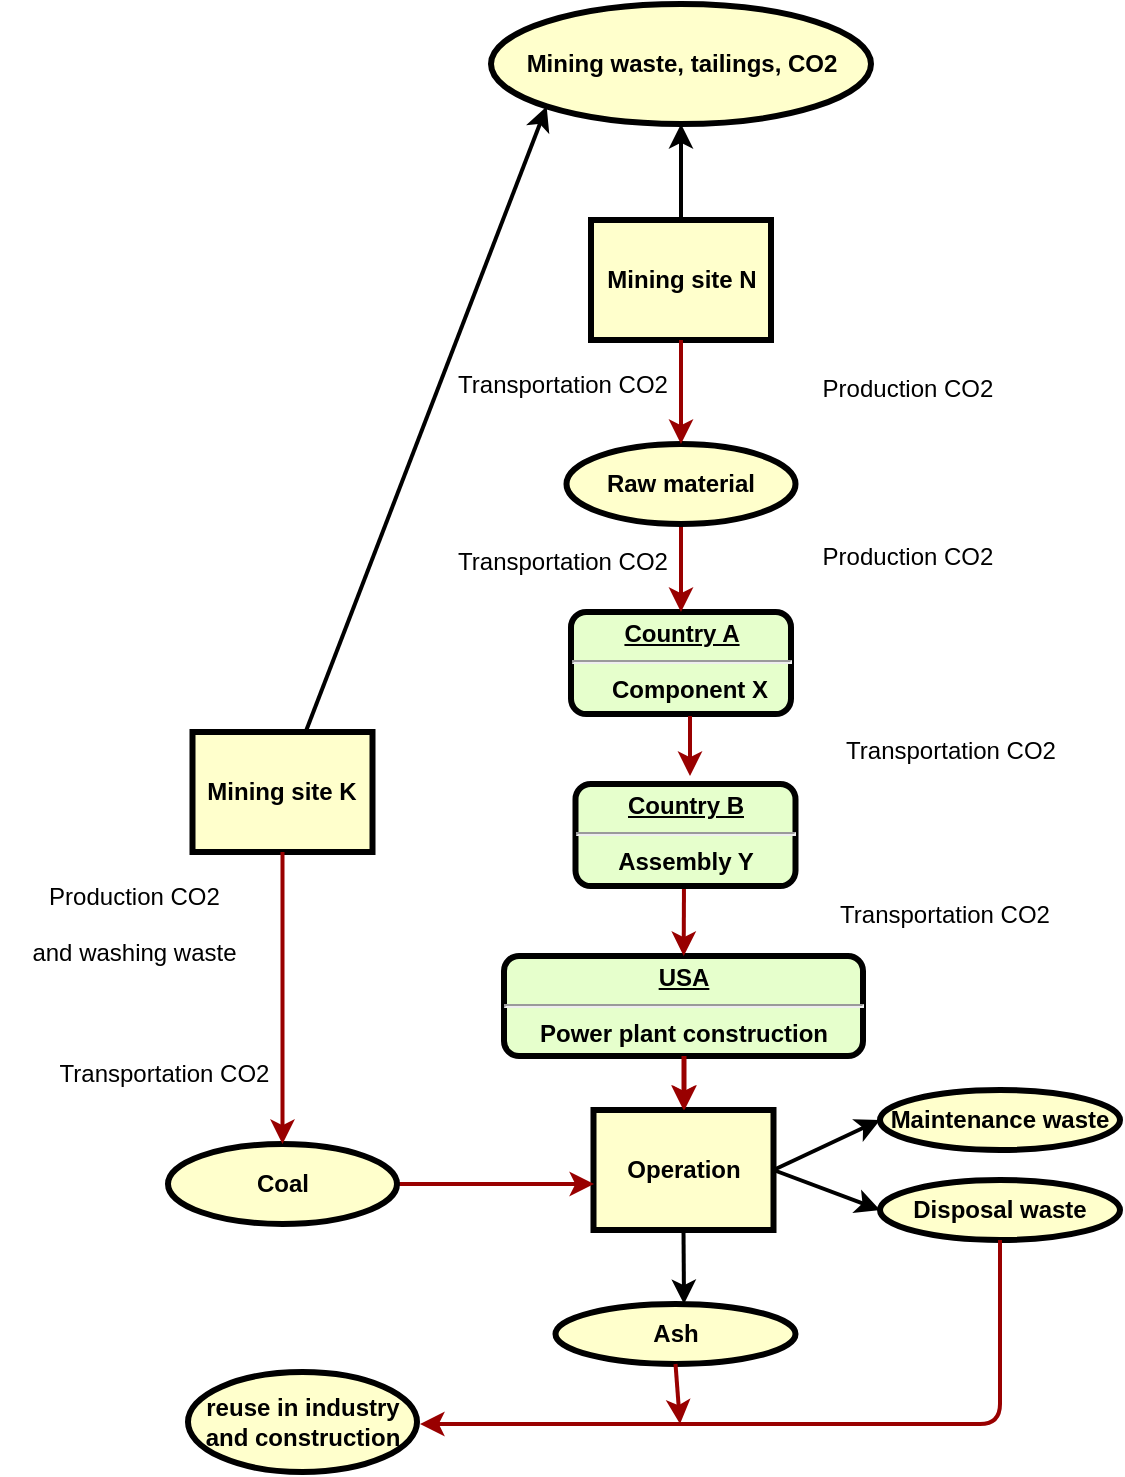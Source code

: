 <mxfile version="20.0.4" type="device"><diagram name="Page-1" id="c7558073-3199-34d8-9f00-42111426c3f3"><mxGraphModel dx="1102" dy="754" grid="1" gridSize="10" guides="1" tooltips="1" connect="1" arrows="1" fold="1" page="1" pageScale="1" pageWidth="826" pageHeight="1169" background="none" math="0" shadow="0"><root><mxCell id="0"/><mxCell id="1" parent="0"/><mxCell id="6" value="&lt;p style=&quot;margin: 0px; margin-top: 4px; text-align: center; text-decoration: underline;&quot;&gt;&lt;strong&gt;Country A&lt;br&gt;&lt;/strong&gt;&lt;/p&gt;&lt;hr&gt;&lt;p style=&quot;margin: 0px; margin-left: 8px;&quot;&gt;Component X&lt;br&gt;&lt;/p&gt;" style="verticalAlign=middle;align=center;overflow=fill;fontSize=12;fontFamily=Helvetica;html=1;rounded=1;fontStyle=1;strokeWidth=3;fillColor=#E6FFCC" parent="1" vertex="1"><mxGeometry x="465.5" y="354" width="110" height="51" as="geometry"/></mxCell><mxCell id="10" value="&lt;p style=&quot;margin: 0px; margin-top: 4px; text-align: center; text-decoration: underline;&quot;&gt;&lt;strong&gt;USA&lt;br&gt;&lt;/strong&gt;&lt;/p&gt;&lt;hr&gt;Power plant construction" style="verticalAlign=middle;align=center;overflow=fill;fontSize=12;fontFamily=Helvetica;html=1;rounded=1;fontStyle=1;strokeWidth=3;fillColor=#E6FFCC" parent="1" vertex="1"><mxGeometry x="432" y="526" width="179.5" height="50" as="geometry"/></mxCell><mxCell id="13" value="Operation" style="whiteSpace=wrap;align=center;verticalAlign=middle;fontStyle=1;strokeWidth=3;fillColor=#FFFFCC" parent="1" vertex="1"><mxGeometry x="476.75" y="603" width="90" height="60" as="geometry"/></mxCell><mxCell id="9_VxnZj9PqvxkanE361j-98" value="Mining site N" style="whiteSpace=wrap;align=center;verticalAlign=middle;fontStyle=1;strokeWidth=3;fillColor=#FFFFCC" parent="1" vertex="1"><mxGeometry x="475.5" y="158" width="90" height="60" as="geometry"/></mxCell><mxCell id="9_VxnZj9PqvxkanE361j-103" style="edgeStyle=orthogonalEdgeStyle;rounded=0;orthogonalLoop=1;jettySize=auto;html=1;exitX=0.5;exitY=1;exitDx=0;exitDy=0;" parent="1" edge="1"><mxGeometry relative="1" as="geometry"><mxPoint x="520.5" y="406" as="sourcePoint"/><mxPoint x="520.5" y="406" as="targetPoint"/></mxGeometry></mxCell><mxCell id="9_VxnZj9PqvxkanE361j-108" value="" style="edgeStyle=none;noEdgeStyle=1;strokeColor=#990000;strokeWidth=2;exitX=0.5;exitY=1;exitDx=0;exitDy=0;entryX=0.5;entryY=0;entryDx=0;entryDy=0;" parent="1" source="9_VxnZj9PqvxkanE361j-150" target="6" edge="1"><mxGeometry width="100" height="100" relative="1" as="geometry"><mxPoint x="520.5" y="315" as="sourcePoint"/><mxPoint x="310.498" y="354" as="targetPoint"/></mxGeometry></mxCell><mxCell id="9_VxnZj9PqvxkanE361j-117" value="" style="edgeStyle=none;noEdgeStyle=1;strokeColor=#990000;strokeWidth=2;" parent="1" edge="1"><mxGeometry width="100" height="100" relative="1" as="geometry"><mxPoint x="525" y="406" as="sourcePoint"/><mxPoint x="525" y="436" as="targetPoint"/></mxGeometry></mxCell><mxCell id="9_VxnZj9PqvxkanE361j-120" value="Mining waste, tailings, CO2" style="ellipse;whiteSpace=wrap;html=1;fillColor=#FFFFCC;fontStyle=1;strokeWidth=3;" parent="1" vertex="1"><mxGeometry x="425.5" y="50" width="190" height="60" as="geometry"/></mxCell><mxCell id="9_VxnZj9PqvxkanE361j-125" value="" style="edgeStyle=none;noEdgeStyle=1;strokeColor=#000000;strokeWidth=2;entryX=0.5;entryY=1;entryDx=0;entryDy=0;" parent="1" source="9_VxnZj9PqvxkanE361j-98" target="9_VxnZj9PqvxkanE361j-120" edge="1"><mxGeometry width="100" height="100" relative="1" as="geometry"><mxPoint x="494.81" y="148" as="sourcePoint"/><mxPoint x="505.498" y="90.003" as="targetPoint"/><Array as="points"/></mxGeometry></mxCell><mxCell id="9_VxnZj9PqvxkanE361j-126" value="Transportation CO2" style="text;spacingTop=-5;align=center" parent="1" vertex="1"><mxGeometry x="392" y="320" width="139" height="20" as="geometry"/></mxCell><mxCell id="9_VxnZj9PqvxkanE361j-128" value="Transportation CO2" style="text;spacingTop=-5;align=center" parent="1" vertex="1"><mxGeometry x="575.5" y="414.5" width="160" height="20" as="geometry"/></mxCell><mxCell id="9_VxnZj9PqvxkanE361j-129" value="Transportation CO2" style="text;spacingTop=-5;align=center" parent="1" vertex="1"><mxGeometry x="590.5" y="496.5" width="124" height="20" as="geometry"/></mxCell><mxCell id="9_VxnZj9PqvxkanE361j-132" value="Production CO2 " style="text;spacingTop=0;align=center;verticalAlign=middle;spacing=0;" parent="1" vertex="1"><mxGeometry x="566.75" y="212.5" width="134.5" height="57.5" as="geometry"/></mxCell><mxCell id="9_VxnZj9PqvxkanE361j-137" value="" style="edgeStyle=none;noEdgeStyle=1;strokeColor=#990000;strokeWidth=2;" parent="1" target="10" edge="1"><mxGeometry width="100" height="100" relative="1" as="geometry"><mxPoint x="522" y="488" as="sourcePoint"/><mxPoint x="535" y="513" as="targetPoint"/></mxGeometry></mxCell><mxCell id="9_VxnZj9PqvxkanE361j-139" value="Maintenance waste" style="ellipse;whiteSpace=wrap;html=1;fillColor=#FFFFCC;fontStyle=1;strokeWidth=3;" parent="1" vertex="1"><mxGeometry x="620" y="593" width="120" height="30" as="geometry"/></mxCell><mxCell id="9_VxnZj9PqvxkanE361j-140" value="Disposal waste" style="ellipse;whiteSpace=wrap;html=1;fillColor=#FFFFCC;fontStyle=1;strokeWidth=3;" parent="1" vertex="1"><mxGeometry x="620" y="638" width="120" height="30" as="geometry"/></mxCell><mxCell id="9_VxnZj9PqvxkanE361j-142" value="" style="edgeStyle=none;noEdgeStyle=1;strokeColor=#000000;strokeWidth=2;exitX=1;exitY=0.5;exitDx=0;exitDy=0;entryX=0;entryY=0.5;entryDx=0;entryDy=0;" parent="1" source="13" target="9_VxnZj9PqvxkanE361j-139" edge="1"><mxGeometry width="100" height="100" relative="1" as="geometry"><mxPoint x="530.5" y="266" as="sourcePoint"/><mxPoint x="530.5" y="218" as="targetPoint"/></mxGeometry></mxCell><mxCell id="9_VxnZj9PqvxkanE361j-143" value="" style="edgeStyle=none;noEdgeStyle=1;strokeColor=#000000;strokeWidth=2;exitX=1;exitY=0.5;exitDx=0;exitDy=0;entryX=0;entryY=0.5;entryDx=0;entryDy=0;" parent="1" source="13" target="9_VxnZj9PqvxkanE361j-140" edge="1"><mxGeometry width="100" height="100" relative="1" as="geometry"><mxPoint x="576.75" y="643" as="sourcePoint"/><mxPoint x="630" y="618" as="targetPoint"/></mxGeometry></mxCell><mxCell id="9_VxnZj9PqvxkanE361j-144" value="" style="edgeStyle=none;noEdgeStyle=1;strokeColor=#990000;strokeWidth=2;entryX=0.5;entryY=0;entryDx=0;entryDy=0;exitX=0.5;exitY=1;exitDx=0;exitDy=0;" parent="1" source="10" target="13" edge="1"><mxGeometry width="100" height="100" relative="1" as="geometry"><mxPoint x="520" y="598" as="sourcePoint"/><mxPoint x="531.849" y="536" as="targetPoint"/></mxGeometry></mxCell><mxCell id="9_VxnZj9PqvxkanE361j-150" value="Raw material" style="ellipse;whiteSpace=wrap;html=1;fillColor=#FFFFCC;fontStyle=1;strokeWidth=3;" parent="1" vertex="1"><mxGeometry x="463.25" y="270" width="114.5" height="40" as="geometry"/></mxCell><mxCell id="9_VxnZj9PqvxkanE361j-151" value="" style="edgeStyle=none;noEdgeStyle=1;strokeColor=#990000;strokeWidth=2;exitX=0.5;exitY=1;exitDx=0;exitDy=0;entryX=0.5;entryY=0;entryDx=0;entryDy=0;" parent="1" source="9_VxnZj9PqvxkanE361j-98" edge="1"><mxGeometry width="100" height="100" relative="1" as="geometry"><mxPoint x="520.5" y="226" as="sourcePoint"/><mxPoint x="520.5" y="270" as="targetPoint"/></mxGeometry></mxCell><mxCell id="9_VxnZj9PqvxkanE361j-152" value="Transportation CO2" style="text;spacingTop=-5;align=center" parent="1" vertex="1"><mxGeometry x="392" y="231.25" width="139" height="20" as="geometry"/></mxCell><mxCell id="9_VxnZj9PqvxkanE361j-153" value="Production CO2 " style="text;spacingTop=0;align=center;verticalAlign=middle;spacing=0;" parent="1" vertex="1"><mxGeometry x="566.75" y="296.5" width="134.5" height="57.5" as="geometry"/></mxCell><mxCell id="9_VxnZj9PqvxkanE361j-154" value="&lt;p style=&quot;margin: 0px; margin-top: 4px; text-align: center; text-decoration: underline;&quot;&gt;&lt;strong&gt;Country B&lt;br&gt;&lt;/strong&gt;&lt;/p&gt;&lt;hr&gt;Assembly Y" style="verticalAlign=middle;align=center;overflow=fill;fontSize=12;fontFamily=Helvetica;html=1;rounded=1;fontStyle=1;strokeWidth=3;fillColor=#E6FFCC" parent="1" vertex="1"><mxGeometry x="467.75" y="440" width="110" height="51" as="geometry"/></mxCell><mxCell id="sZ0wp0Lsh1Bpr0JttMqr-14" value="Mining site K" style="whiteSpace=wrap;align=center;verticalAlign=middle;fontStyle=1;strokeWidth=3;fillColor=#FFFFCC" parent="1" vertex="1"><mxGeometry x="276.25" y="414" width="90" height="60" as="geometry"/></mxCell><mxCell id="sZ0wp0Lsh1Bpr0JttMqr-15" style="edgeStyle=orthogonalEdgeStyle;rounded=0;orthogonalLoop=1;jettySize=auto;html=1;exitX=0.5;exitY=1;exitDx=0;exitDy=0;" parent="1" edge="1"><mxGeometry relative="1" as="geometry"><mxPoint x="321.25" y="662" as="sourcePoint"/><mxPoint x="321.25" y="662" as="targetPoint"/></mxGeometry></mxCell><mxCell id="sZ0wp0Lsh1Bpr0JttMqr-17" value="" style="edgeStyle=none;noEdgeStyle=1;strokeColor=#990000;strokeWidth=2;entryX=0.003;entryY=0.617;entryDx=0;entryDy=0;exitX=1;exitY=0.5;exitDx=0;exitDy=0;entryPerimeter=0;" parent="1" source="sZ0wp0Lsh1Bpr0JttMqr-22" target="13" edge="1"><mxGeometry width="100" height="100" relative="1" as="geometry"><mxPoint x="306.25" y="632.5" as="sourcePoint"/><mxPoint x="260" y="698" as="targetPoint"/></mxGeometry></mxCell><mxCell id="sZ0wp0Lsh1Bpr0JttMqr-19" value="" style="edgeStyle=none;noEdgeStyle=1;strokeColor=#000000;strokeWidth=2;entryX=0;entryY=1;entryDx=0;entryDy=0;" parent="1" source="sZ0wp0Lsh1Bpr0JttMqr-14" target="9_VxnZj9PqvxkanE361j-120" edge="1"><mxGeometry width="100" height="100" relative="1" as="geometry"><mxPoint x="225.56" y="401" as="sourcePoint"/><mxPoint x="251.25" y="363" as="targetPoint"/><Array as="points"/></mxGeometry></mxCell><mxCell id="sZ0wp0Lsh1Bpr0JttMqr-20" value="Transportation CO2" style="text;spacingTop=-5;align=center" parent="1" vertex="1"><mxGeometry x="192.75" y="576" width="139" height="20" as="geometry"/></mxCell><mxCell id="sZ0wp0Lsh1Bpr0JttMqr-21" value="Production CO2 &#xA;&#xA;and washing waste" style="text;spacingTop=0;align=center;verticalAlign=middle;spacing=0;" parent="1" vertex="1"><mxGeometry x="180" y="480.75" width="134.5" height="57.5" as="geometry"/></mxCell><mxCell id="sZ0wp0Lsh1Bpr0JttMqr-22" value="Coal" style="ellipse;whiteSpace=wrap;html=1;fillColor=#FFFFCC;fontStyle=1;strokeWidth=3;" parent="1" vertex="1"><mxGeometry x="264" y="620" width="114.5" height="40" as="geometry"/></mxCell><mxCell id="sZ0wp0Lsh1Bpr0JttMqr-23" value="" style="edgeStyle=none;noEdgeStyle=1;strokeColor=#990000;strokeWidth=2;exitX=0.5;exitY=1;exitDx=0;exitDy=0;" parent="1" source="sZ0wp0Lsh1Bpr0JttMqr-14" edge="1" target="sZ0wp0Lsh1Bpr0JttMqr-22"><mxGeometry width="100" height="100" relative="1" as="geometry"><mxPoint x="321.25" y="482" as="sourcePoint"/><mxPoint x="321.25" y="526" as="targetPoint"/></mxGeometry></mxCell><mxCell id="sZ0wp0Lsh1Bpr0JttMqr-27" value="Ash" style="ellipse;whiteSpace=wrap;html=1;fillColor=#FFFFCC;fontStyle=1;strokeWidth=3;" parent="1" vertex="1"><mxGeometry x="457.75" y="700" width="120" height="30" as="geometry"/></mxCell><mxCell id="sZ0wp0Lsh1Bpr0JttMqr-28" value="" style="edgeStyle=none;noEdgeStyle=1;strokeColor=#000000;strokeWidth=2;exitX=0.5;exitY=1;exitDx=0;exitDy=0;" parent="1" source="13" edge="1"><mxGeometry width="100" height="100" relative="1" as="geometry"><mxPoint x="518" y="670" as="sourcePoint"/><mxPoint x="522" y="700" as="targetPoint"/></mxGeometry></mxCell><mxCell id="-fB3-yYdrQeI9UWicsHo-14" value="" style="edgeStyle=none;noEdgeStyle=1;strokeColor=#990000;strokeWidth=2;exitX=0.5;exitY=1;exitDx=0;exitDy=0;" edge="1" parent="1" source="9_VxnZj9PqvxkanE361j-140"><mxGeometry width="100" height="100" relative="1" as="geometry"><mxPoint x="531.75" y="586" as="sourcePoint"/><mxPoint x="390" y="760" as="targetPoint"/><Array as="points"><mxPoint x="680" y="760"/></Array></mxGeometry></mxCell><mxCell id="-fB3-yYdrQeI9UWicsHo-15" value="" style="edgeStyle=none;noEdgeStyle=1;strokeColor=#990000;strokeWidth=2;entryX=0.5;entryY=0;entryDx=0;entryDy=0;exitX=0.5;exitY=1;exitDx=0;exitDy=0;" edge="1" parent="1"><mxGeometry width="100" height="100" relative="1" as="geometry"><mxPoint x="522.25" y="576" as="sourcePoint"/><mxPoint x="522.25" y="603" as="targetPoint"/></mxGeometry></mxCell><mxCell id="-fB3-yYdrQeI9UWicsHo-16" value="" style="edgeStyle=none;noEdgeStyle=1;strokeColor=#990000;strokeWidth=2;exitX=0.5;exitY=1;exitDx=0;exitDy=0;" edge="1" parent="1" source="sZ0wp0Lsh1Bpr0JttMqr-27"><mxGeometry width="100" height="100" relative="1" as="geometry"><mxPoint x="531.75" y="586" as="sourcePoint"/><mxPoint x="520" y="760" as="targetPoint"/><Array as="points"><mxPoint x="520" y="760"/></Array></mxGeometry></mxCell><mxCell id="-fB3-yYdrQeI9UWicsHo-17" value="reuse in industry and construction" style="ellipse;whiteSpace=wrap;html=1;fillColor=#FFFFCC;fontStyle=1;strokeWidth=3;" vertex="1" parent="1"><mxGeometry x="274" y="734" width="114.5" height="50" as="geometry"/></mxCell></root></mxGraphModel></diagram></mxfile>